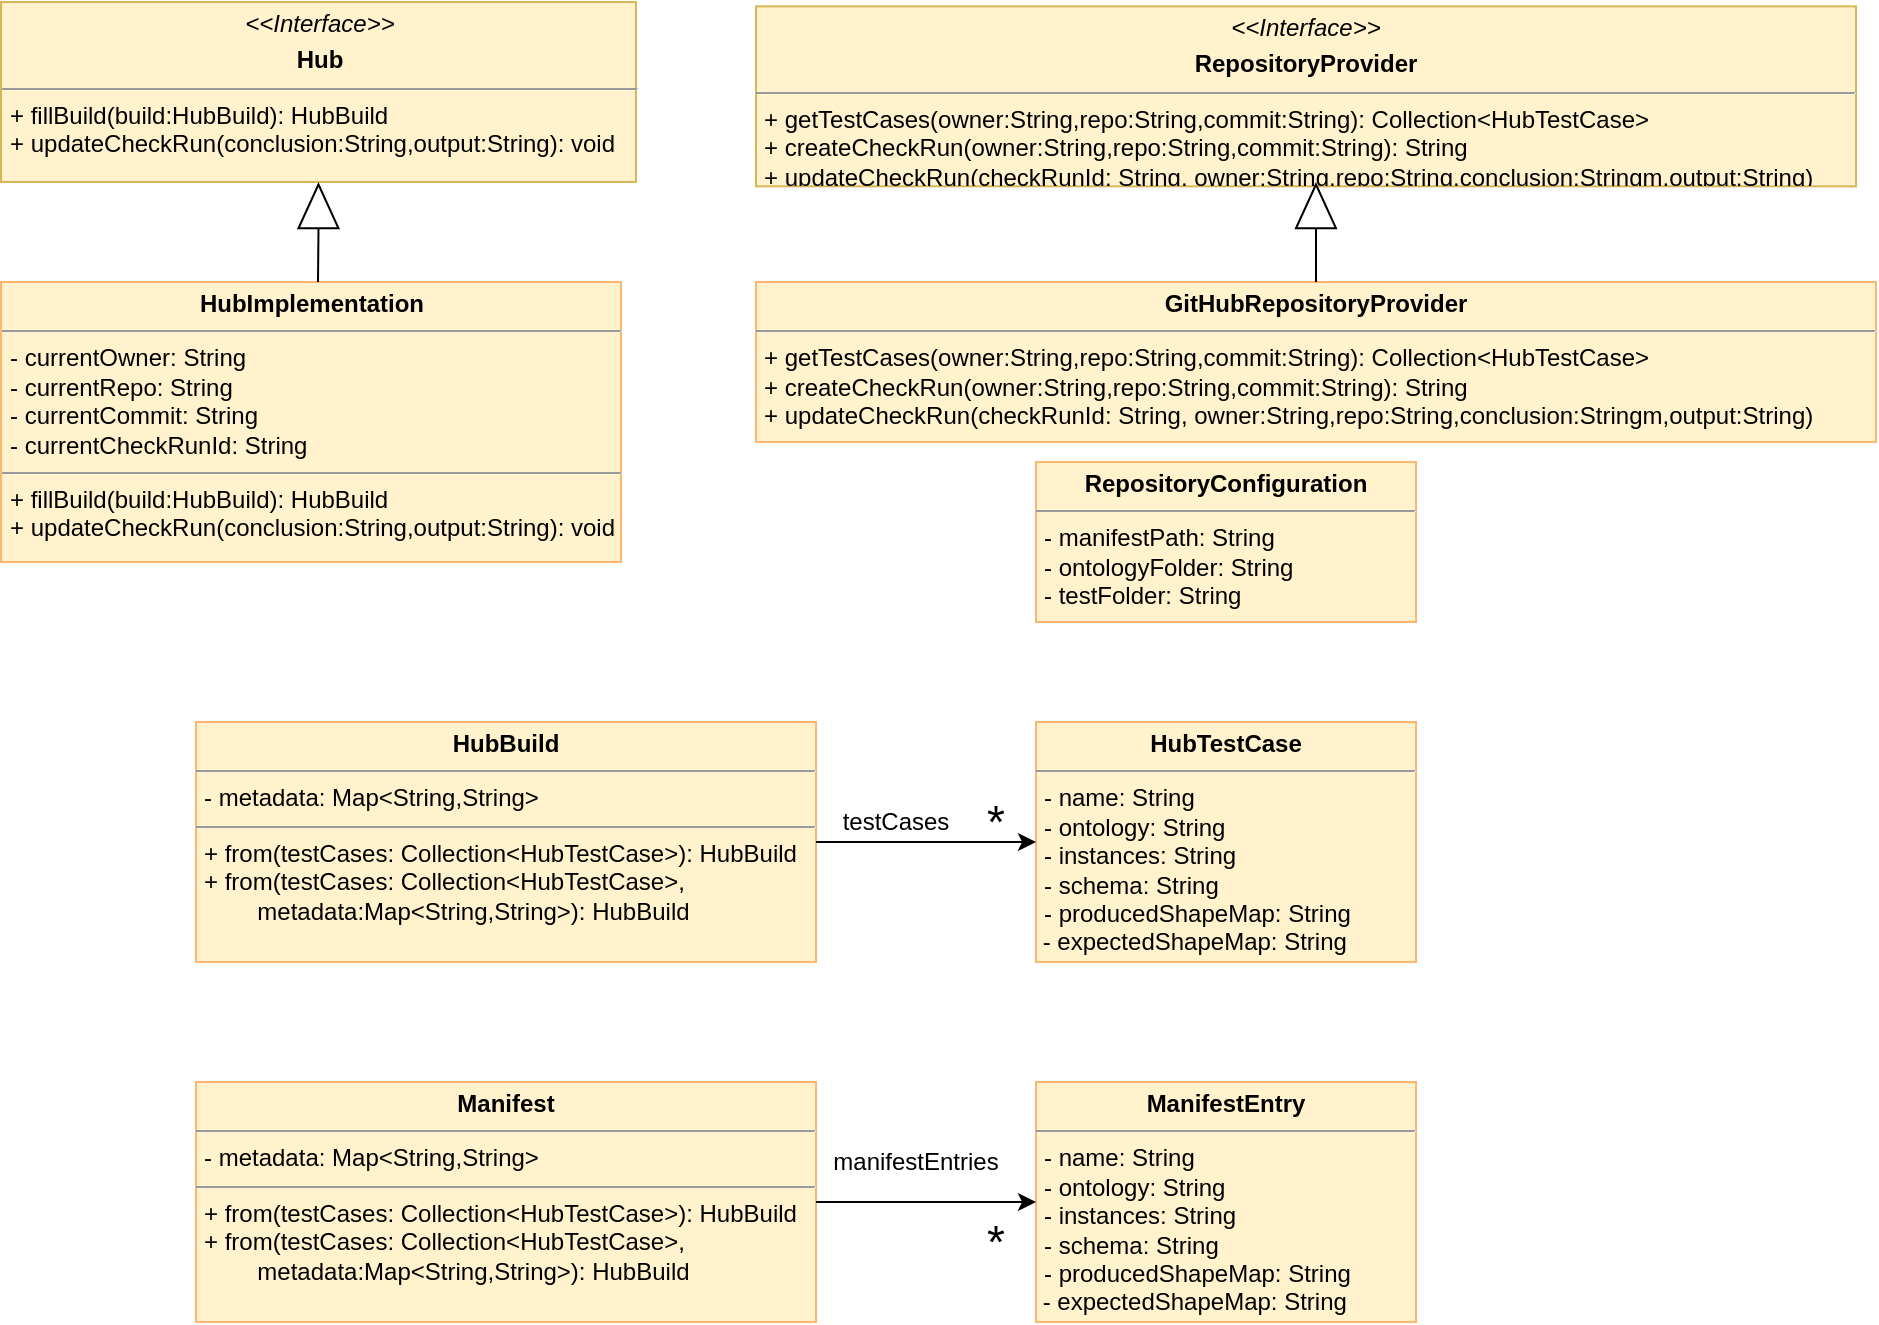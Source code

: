 <mxfile version="14.4.4" type="device"><diagram id="4ocMZjZWGBdbSbpXRzXf" name="Page-1"><mxGraphModel dx="1422" dy="1866" grid="1" gridSize="10" guides="1" tooltips="1" connect="1" arrows="1" fold="1" page="1" pageScale="1" pageWidth="850" pageHeight="1100" math="0" shadow="0"><root><mxCell id="0"/><mxCell id="1" parent="0"/><mxCell id="F1nFOAHt09tQ_n3XA_m5-1" value="&lt;p style=&quot;margin: 0px ; margin-top: 4px ; text-align: center&quot;&gt;&lt;b&gt;HubBuild&lt;/b&gt;&lt;br&gt;&lt;/p&gt;&lt;hr size=&quot;1&quot;&gt;&lt;p style=&quot;margin: 0px ; margin-left: 4px&quot;&gt;&lt;span&gt;- metadata: Map&amp;lt;String,String&amp;gt;&lt;/span&gt;&lt;br&gt;&lt;/p&gt;&lt;hr size=&quot;1&quot;&gt;&lt;p style=&quot;margin: 0px ; margin-left: 4px&quot;&gt;+ from(testCases: Collection&amp;lt;HubTestCase&amp;gt;): HubBuild&lt;/p&gt;&lt;p style=&quot;margin: 0px ; margin-left: 4px&quot;&gt;+ from(testCases: Collection&amp;lt;HubTestCase&amp;gt;,&lt;/p&gt;&lt;p style=&quot;margin: 0px ; margin-left: 4px&quot;&gt;&amp;nbsp; &amp;nbsp; &amp;nbsp; &amp;nbsp; metadata:Map&amp;lt;String,String&amp;gt;): HubBuild&lt;/p&gt;&lt;p style=&quot;margin: 0px ; margin-left: 4px&quot;&gt;&lt;br&gt;&lt;/p&gt;" style="verticalAlign=top;align=left;overflow=fill;fontSize=12;fontFamily=Helvetica;html=1;fillColor=#fff2cc;strokeColor=#FFB570;" parent="1" vertex="1"><mxGeometry x="350" y="220" width="310" height="120" as="geometry"/></mxCell><mxCell id="F1nFOAHt09tQ_n3XA_m5-2" value="&lt;p style=&quot;margin: 0px ; margin-top: 4px ; text-align: center&quot;&gt;&lt;b&gt;HubTestCase&lt;/b&gt;&lt;/p&gt;&lt;hr size=&quot;1&quot;&gt;&lt;p style=&quot;margin: 0px ; margin-left: 4px&quot;&gt;- name: String&lt;/p&gt;&lt;p style=&quot;margin: 0px ; margin-left: 4px&quot;&gt;- ontology: String&lt;br&gt;&lt;/p&gt;&lt;p style=&quot;margin: 0px ; margin-left: 4px&quot;&gt;- instances: String&lt;br&gt;&lt;/p&gt;&lt;p style=&quot;margin: 0px ; margin-left: 4px&quot;&gt;- schema: String&lt;br&gt;&lt;/p&gt;&lt;p style=&quot;margin: 0px ; margin-left: 4px&quot;&gt;- producedShapeMap: String&lt;br&gt;&lt;/p&gt;&amp;nbsp;- expectedShapeMap: String&lt;br&gt;&lt;p style=&quot;margin: 0px ; margin-left: 4px&quot;&gt;&lt;br&gt;&lt;/p&gt;&lt;p style=&quot;margin: 0px ; margin-left: 4px&quot;&gt;&lt;br&gt;&lt;/p&gt;" style="verticalAlign=top;align=left;overflow=fill;fontSize=12;fontFamily=Helvetica;html=1;fillColor=#fff2cc;strokeColor=#FFB570;" parent="1" vertex="1"><mxGeometry x="770" y="220" width="190" height="120" as="geometry"/></mxCell><mxCell id="F1nFOAHt09tQ_n3XA_m5-3" value="" style="endArrow=classic;html=1;entryX=0;entryY=0.5;entryDx=0;entryDy=0;exitX=1;exitY=0.5;exitDx=0;exitDy=0;" parent="1" source="F1nFOAHt09tQ_n3XA_m5-1" target="F1nFOAHt09tQ_n3XA_m5-2" edge="1"><mxGeometry width="50" height="50" relative="1" as="geometry"><mxPoint x="660" y="340" as="sourcePoint"/><mxPoint x="710" y="290" as="targetPoint"/></mxGeometry></mxCell><mxCell id="F1nFOAHt09tQ_n3XA_m5-4" value="testCases" style="text;html=1;strokeColor=none;fillColor=none;align=center;verticalAlign=middle;whiteSpace=wrap;rounded=0;" parent="1" vertex="1"><mxGeometry x="680" y="260" width="40" height="20" as="geometry"/></mxCell><mxCell id="F1nFOAHt09tQ_n3XA_m5-7" value="*" style="text;html=1;strokeColor=none;fillColor=none;align=center;verticalAlign=middle;whiteSpace=wrap;rounded=0;fontSize=23;" parent="1" vertex="1"><mxGeometry x="730" y="260" width="40" height="20" as="geometry"/></mxCell><mxCell id="F1nFOAHt09tQ_n3XA_m5-8" value="&lt;p style=&quot;margin: 0px ; margin-top: 4px ; text-align: center&quot;&gt;&lt;b&gt;Manifest&lt;/b&gt;&lt;br&gt;&lt;/p&gt;&lt;hr size=&quot;1&quot;&gt;&lt;p style=&quot;margin: 0px ; margin-left: 4px&quot;&gt;&lt;span&gt;- metadata: Map&amp;lt;String,String&amp;gt;&lt;/span&gt;&lt;br&gt;&lt;/p&gt;&lt;hr size=&quot;1&quot;&gt;&lt;p style=&quot;margin: 0px ; margin-left: 4px&quot;&gt;+ from(testCases: Collection&amp;lt;HubTestCase&amp;gt;): HubBuild&lt;/p&gt;&lt;p style=&quot;margin: 0px ; margin-left: 4px&quot;&gt;+ from(testCases: Collection&amp;lt;HubTestCase&amp;gt;,&lt;/p&gt;&lt;p style=&quot;margin: 0px ; margin-left: 4px&quot;&gt;&amp;nbsp; &amp;nbsp; &amp;nbsp; &amp;nbsp; metadata:Map&amp;lt;String,String&amp;gt;): HubBuild&lt;/p&gt;&lt;p style=&quot;margin: 0px ; margin-left: 4px&quot;&gt;&lt;br&gt;&lt;/p&gt;" style="verticalAlign=top;align=left;overflow=fill;fontSize=12;fontFamily=Helvetica;html=1;fillColor=#fff2cc;strokeColor=#FFB570;" parent="1" vertex="1"><mxGeometry x="350" y="400" width="310" height="120" as="geometry"/></mxCell><mxCell id="F1nFOAHt09tQ_n3XA_m5-10" value="&lt;p style=&quot;margin: 0px ; margin-top: 4px ; text-align: center&quot;&gt;&lt;b&gt;ManifestEntry&lt;/b&gt;&lt;/p&gt;&lt;hr size=&quot;1&quot;&gt;&lt;p style=&quot;margin: 0px ; margin-left: 4px&quot;&gt;- name: String&lt;/p&gt;&lt;p style=&quot;margin: 0px ; margin-left: 4px&quot;&gt;- ontology: String&lt;br&gt;&lt;/p&gt;&lt;p style=&quot;margin: 0px ; margin-left: 4px&quot;&gt;- instances: String&lt;br&gt;&lt;/p&gt;&lt;p style=&quot;margin: 0px ; margin-left: 4px&quot;&gt;- schema: String&lt;br&gt;&lt;/p&gt;&lt;p style=&quot;margin: 0px ; margin-left: 4px&quot;&gt;- producedShapeMap: String&lt;br&gt;&lt;/p&gt;&amp;nbsp;- expectedShapeMap: String&lt;br&gt;&lt;p style=&quot;margin: 0px ; margin-left: 4px&quot;&gt;&lt;br&gt;&lt;/p&gt;&lt;p style=&quot;margin: 0px ; margin-left: 4px&quot;&gt;&lt;br&gt;&lt;/p&gt;" style="verticalAlign=top;align=left;overflow=fill;fontSize=12;fontFamily=Helvetica;html=1;fillColor=#fff2cc;strokeColor=#FFB570;" parent="1" vertex="1"><mxGeometry x="770" y="400" width="190" height="120" as="geometry"/></mxCell><mxCell id="F1nFOAHt09tQ_n3XA_m5-11" value="" style="endArrow=classic;html=1;entryX=0;entryY=0.5;entryDx=0;entryDy=0;exitX=1;exitY=0.5;exitDx=0;exitDy=0;" parent="1" source="F1nFOAHt09tQ_n3XA_m5-8" target="F1nFOAHt09tQ_n3XA_m5-10" edge="1"><mxGeometry width="50" height="50" relative="1" as="geometry"><mxPoint x="660" y="490" as="sourcePoint"/><mxPoint x="710" y="440" as="targetPoint"/></mxGeometry></mxCell><mxCell id="F1nFOAHt09tQ_n3XA_m5-12" value="manifestEntries" style="text;html=1;strokeColor=none;fillColor=none;align=center;verticalAlign=middle;whiteSpace=wrap;rounded=0;" parent="1" vertex="1"><mxGeometry x="680" y="430" width="60" height="20" as="geometry"/></mxCell><mxCell id="F1nFOAHt09tQ_n3XA_m5-13" value="*" style="text;html=1;strokeColor=none;fillColor=none;align=center;verticalAlign=middle;whiteSpace=wrap;rounded=0;fontSize=23;" parent="1" vertex="1"><mxGeometry x="730" y="470" width="40" height="20" as="geometry"/></mxCell><mxCell id="F1nFOAHt09tQ_n3XA_m5-15" value="&lt;p style=&quot;margin: 0px ; margin-top: 4px ; text-align: center&quot;&gt;&lt;i&gt;&amp;lt;&amp;lt;Interface&amp;gt;&amp;gt;&lt;/i&gt;&lt;/p&gt;&lt;p style=&quot;margin: 0px ; margin-top: 4px ; text-align: center&quot;&gt;&lt;b&gt;Hub&lt;/b&gt;&lt;/p&gt;&lt;hr size=&quot;1&quot;&gt;&lt;p style=&quot;margin: 0px ; margin-left: 4px&quot;&gt;+ fillBuild(build:HubBuild): HubBuild&lt;br&gt;&lt;/p&gt;&lt;p style=&quot;margin: 0px ; margin-left: 4px&quot;&gt;+ updateCheckRun(conclusion:String,output:String): void&lt;/p&gt;" style="verticalAlign=top;align=left;overflow=fill;fontSize=12;fontFamily=Helvetica;html=1;strokeColor=#d6b656;fillColor=#fff2cc;" parent="1" vertex="1"><mxGeometry x="252.5" y="-140" width="317.5" height="90" as="geometry"/></mxCell><mxCell id="F1nFOAHt09tQ_n3XA_m5-16" value="&lt;p style=&quot;margin: 0px ; margin-top: 4px ; text-align: center&quot;&gt;&lt;b&gt;HubImplementation&lt;/b&gt;&lt;br&gt;&lt;/p&gt;&lt;hr size=&quot;1&quot;&gt;&lt;p style=&quot;margin: 0px ; margin-left: 4px&quot;&gt;&lt;span&gt;- currentOwner: String&lt;/span&gt;&lt;br&gt;&lt;/p&gt;&lt;p style=&quot;margin: 0px ; margin-left: 4px&quot;&gt;&lt;span&gt;- currentRepo: String&lt;/span&gt;&lt;/p&gt;&lt;p style=&quot;margin: 0px ; margin-left: 4px&quot;&gt;- currentCommit: String&lt;span&gt;&lt;br&gt;&lt;/span&gt;&lt;/p&gt;&lt;p style=&quot;margin: 0px ; margin-left: 4px&quot;&gt;- currentCheckRunId: String&lt;/p&gt;&lt;hr size=&quot;1&quot;&gt;&lt;p style=&quot;margin: 0px 0px 0px 4px&quot;&gt;+ fillBuild(build:HubBuild): HubBuild&lt;br&gt;&lt;/p&gt;&lt;p style=&quot;margin: 0px 0px 0px 4px&quot;&gt;+ updateCheckRun(conclusion:String,output:String): void&lt;/p&gt;&lt;p style=&quot;margin: 0px ; margin-left: 4px&quot;&gt;&lt;br&gt;&lt;/p&gt;" style="verticalAlign=top;align=left;overflow=fill;fontSize=12;fontFamily=Helvetica;html=1;fillColor=#fff2cc;strokeColor=#FFB570;" parent="1" vertex="1"><mxGeometry x="252.5" width="310" height="140" as="geometry"/></mxCell><mxCell id="F1nFOAHt09tQ_n3XA_m5-17" value="" style="triangle;whiteSpace=wrap;html=1;rotation=-90;" parent="1" vertex="1"><mxGeometry x="400.3" y="-47.82" width="21.88" height="20" as="geometry"/></mxCell><mxCell id="F1nFOAHt09tQ_n3XA_m5-18" value="" style="endArrow=none;html=1;entryX=0;entryY=0.5;entryDx=0;entryDy=0;" parent="1" target="F1nFOAHt09tQ_n3XA_m5-17" edge="1"><mxGeometry width="50" height="50" relative="1" as="geometry"><mxPoint x="411" as="sourcePoint"/><mxPoint x="400" y="-30" as="targetPoint"/></mxGeometry></mxCell><mxCell id="F1nFOAHt09tQ_n3XA_m5-19" value="&lt;p style=&quot;margin: 0px ; margin-top: 4px ; text-align: center&quot;&gt;&lt;i&gt;&amp;lt;&amp;lt;Interface&amp;gt;&amp;gt;&lt;/i&gt;&lt;/p&gt;&lt;p style=&quot;margin: 0px ; margin-top: 4px ; text-align: center&quot;&gt;&lt;b&gt;RepositoryProvider&lt;/b&gt;&lt;/p&gt;&lt;hr size=&quot;1&quot;&gt;&lt;p style=&quot;margin: 0px ; margin-left: 4px&quot;&gt;+ getTestCases(owner:String,repo:String,commit:String): Collection&amp;lt;HubTestCase&amp;gt;&lt;br&gt;&lt;/p&gt;&lt;p style=&quot;margin: 0px ; margin-left: 4px&quot;&gt;+ createCheckRun(owner:String,repo:String,commit:String): String&lt;br&gt;&lt;/p&gt;&lt;p style=&quot;margin: 0px ; margin-left: 4px&quot;&gt;+ updateCheckRun(checkRunId: String, owner:String,repo:String,conclusion:Stringm,output:String)&lt;/p&gt;" style="verticalAlign=top;align=left;overflow=fill;fontSize=12;fontFamily=Helvetica;html=1;strokeColor=#d6b656;fillColor=#fff2cc;" parent="1" vertex="1"><mxGeometry x="630" y="-137.82" width="550" height="90" as="geometry"/></mxCell><mxCell id="F1nFOAHt09tQ_n3XA_m5-20" value="&lt;p style=&quot;margin: 0px ; margin-top: 4px ; text-align: center&quot;&gt;&lt;b&gt;GitHubRepositoryProvider&lt;/b&gt;&lt;/p&gt;&lt;hr size=&quot;1&quot;&gt;&lt;p style=&quot;margin: 0px 0px 0px 4px&quot;&gt;+ getTestCases(owner:String,repo:String,commit:String): Collection&amp;lt;HubTestCase&amp;gt;&lt;br&gt;&lt;/p&gt;&lt;p style=&quot;margin: 0px 0px 0px 4px&quot;&gt;+ createCheckRun(owner:String,repo:String,commit:String): String&lt;/p&gt;&lt;p style=&quot;margin: 0px 0px 0px 4px&quot;&gt;+ updateCheckRun(checkRunId: String, owner:String,repo:String,conclusion:Stringm,output:String)&lt;br&gt;&lt;/p&gt;&lt;p style=&quot;margin: 0px 0px 0px 4px&quot;&gt;&lt;br&gt;&lt;/p&gt;&lt;p style=&quot;margin: 0px 0px 0px 4px&quot;&gt;&lt;br&gt;&lt;/p&gt;" style="verticalAlign=top;align=left;overflow=fill;fontSize=12;fontFamily=Helvetica;html=1;fillColor=#fff2cc;strokeColor=#FFB570;" parent="1" vertex="1"><mxGeometry x="630" width="560" height="80" as="geometry"/></mxCell><mxCell id="F1nFOAHt09tQ_n3XA_m5-21" value="" style="triangle;whiteSpace=wrap;html=1;rotation=-90;" parent="1" vertex="1"><mxGeometry x="899.06" y="-47.82" width="21.88" height="20" as="geometry"/></mxCell><mxCell id="F1nFOAHt09tQ_n3XA_m5-22" value="" style="endArrow=none;html=1;entryX=0;entryY=0.5;entryDx=0;entryDy=0;exitX=0.5;exitY=0;exitDx=0;exitDy=0;" parent="1" source="F1nFOAHt09tQ_n3XA_m5-20" target="F1nFOAHt09tQ_n3XA_m5-21" edge="1"><mxGeometry width="50" height="50" relative="1" as="geometry"><mxPoint x="421" y="10" as="sourcePoint"/><mxPoint x="421.24" y="-16.88" as="targetPoint"/></mxGeometry></mxCell><mxCell id="F1nFOAHt09tQ_n3XA_m5-23" value="&lt;p style=&quot;margin: 0px ; margin-top: 4px ; text-align: center&quot;&gt;&lt;b&gt;RepositoryConfiguration&lt;/b&gt;&lt;/p&gt;&lt;hr size=&quot;1&quot;&gt;&lt;p style=&quot;margin: 0px ; margin-left: 4px&quot;&gt;- manifestPath: String&lt;/p&gt;&lt;p style=&quot;margin: 0px ; margin-left: 4px&quot;&gt;- ontologyFolder: String&lt;br&gt;&lt;/p&gt;&lt;p style=&quot;margin: 0px ; margin-left: 4px&quot;&gt;- testFolder: String&lt;br&gt;&lt;/p&gt;&lt;p style=&quot;margin: 0px ; margin-left: 4px&quot;&gt;&lt;/p&gt;&lt;br&gt;&lt;p style=&quot;margin: 0px ; margin-left: 4px&quot;&gt;&lt;br&gt;&lt;/p&gt;&lt;p style=&quot;margin: 0px ; margin-left: 4px&quot;&gt;&lt;br&gt;&lt;/p&gt;" style="verticalAlign=top;align=left;overflow=fill;fontSize=12;fontFamily=Helvetica;html=1;fillColor=#fff2cc;strokeColor=#FFB570;" parent="1" vertex="1"><mxGeometry x="770" y="90" width="190" height="80" as="geometry"/></mxCell></root></mxGraphModel></diagram></mxfile>